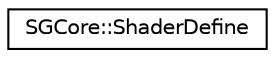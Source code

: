 digraph "Graphical Class Hierarchy"
{
 // LATEX_PDF_SIZE
  edge [fontname="Helvetica",fontsize="10",labelfontname="Helvetica",labelfontsize="10"];
  node [fontname="Helvetica",fontsize="10",shape=record];
  rankdir="LR";
  Node0 [label="SGCore::ShaderDefine",height=0.2,width=0.4,color="black", fillcolor="white", style="filled",URL="$structSGCore_1_1ShaderDefine.html",tooltip=" "];
}
